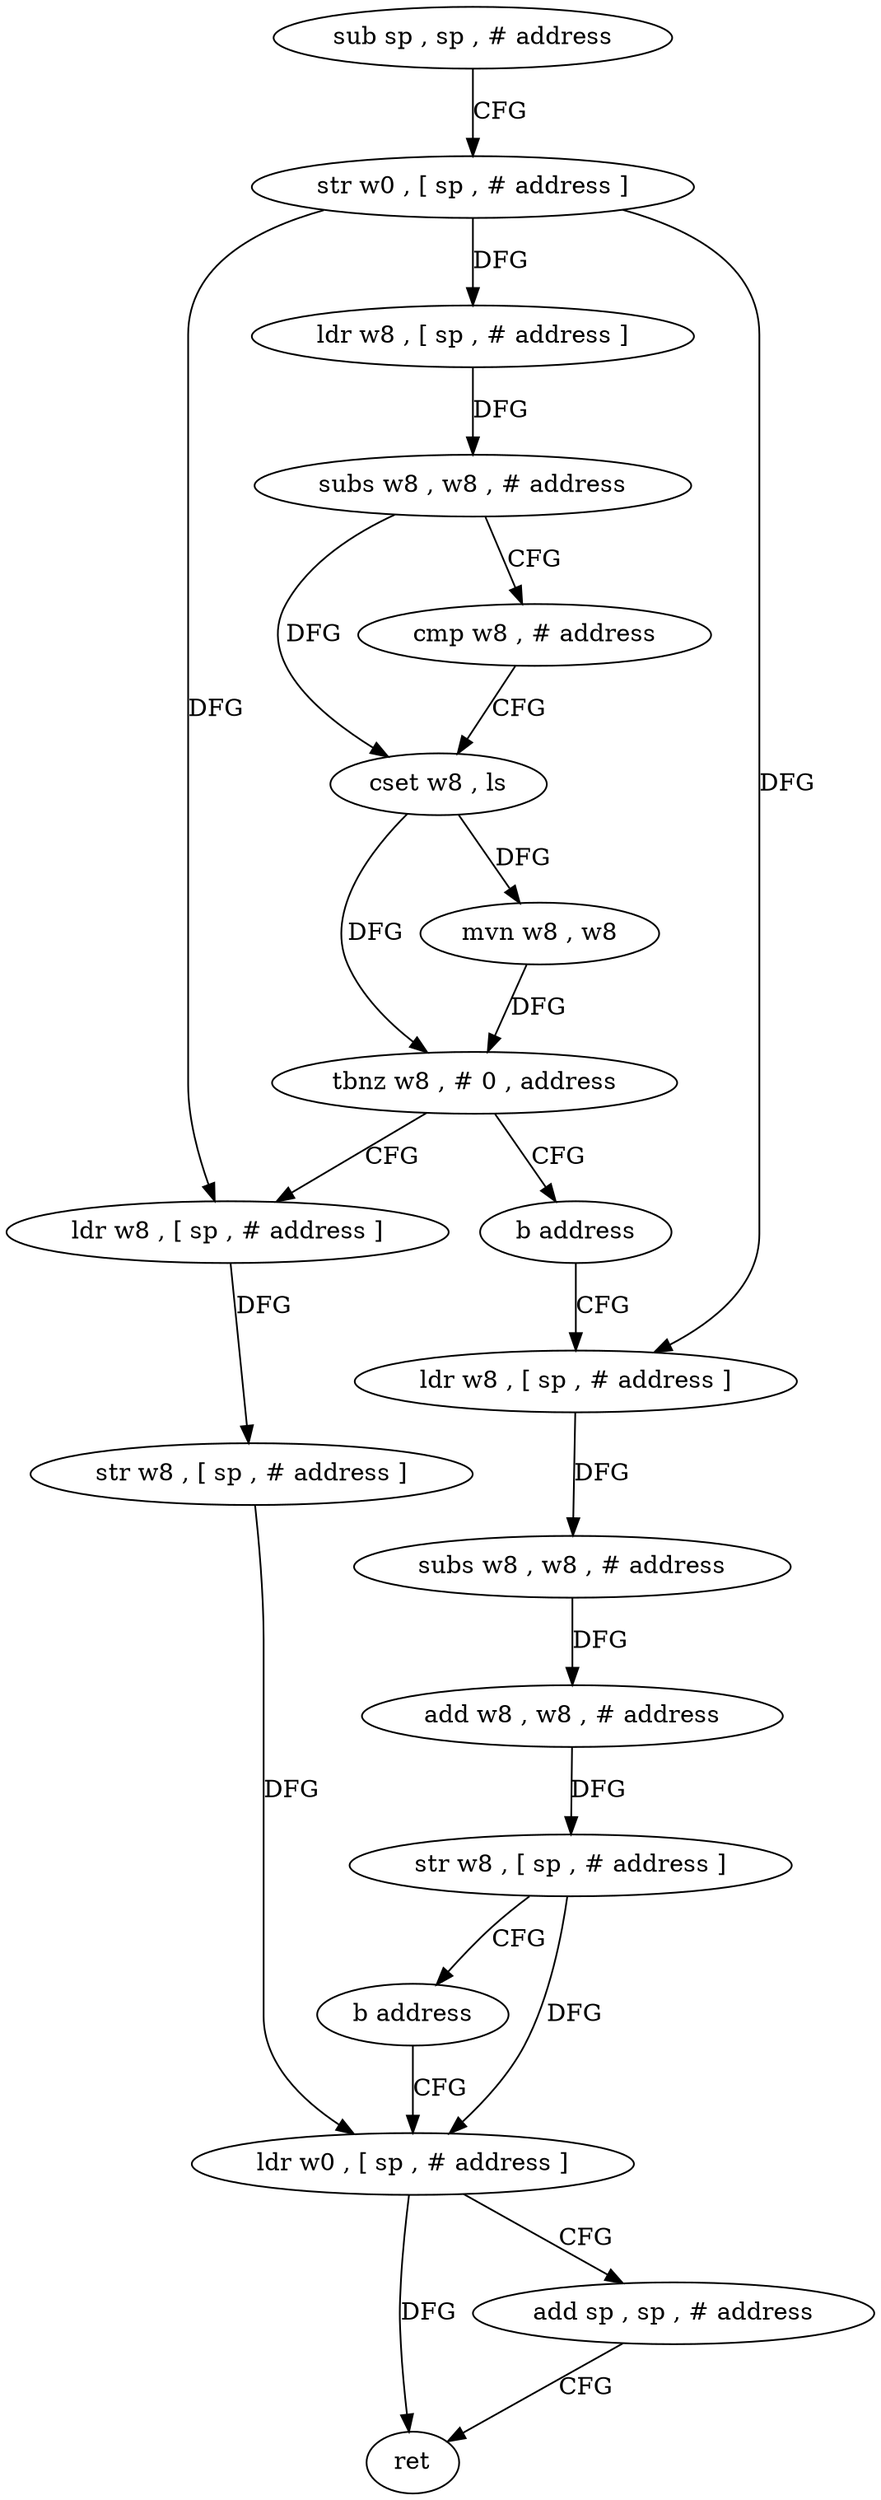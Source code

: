 digraph "func" {
"4244920" [label = "sub sp , sp , # address" ]
"4244924" [label = "str w0 , [ sp , # address ]" ]
"4244928" [label = "ldr w8 , [ sp , # address ]" ]
"4244932" [label = "subs w8 , w8 , # address" ]
"4244936" [label = "cmp w8 , # address" ]
"4244940" [label = "cset w8 , ls" ]
"4244944" [label = "mvn w8 , w8" ]
"4244948" [label = "tbnz w8 , # 0 , address" ]
"4244976" [label = "ldr w8 , [ sp , # address ]" ]
"4244952" [label = "b address" ]
"4244980" [label = "str w8 , [ sp , # address ]" ]
"4244984" [label = "ldr w0 , [ sp , # address ]" ]
"4244956" [label = "ldr w8 , [ sp , # address ]" ]
"4244960" [label = "subs w8 , w8 , # address" ]
"4244964" [label = "add w8 , w8 , # address" ]
"4244968" [label = "str w8 , [ sp , # address ]" ]
"4244972" [label = "b address" ]
"4244988" [label = "add sp , sp , # address" ]
"4244992" [label = "ret" ]
"4244920" -> "4244924" [ label = "CFG" ]
"4244924" -> "4244928" [ label = "DFG" ]
"4244924" -> "4244976" [ label = "DFG" ]
"4244924" -> "4244956" [ label = "DFG" ]
"4244928" -> "4244932" [ label = "DFG" ]
"4244932" -> "4244936" [ label = "CFG" ]
"4244932" -> "4244940" [ label = "DFG" ]
"4244936" -> "4244940" [ label = "CFG" ]
"4244940" -> "4244944" [ label = "DFG" ]
"4244940" -> "4244948" [ label = "DFG" ]
"4244944" -> "4244948" [ label = "DFG" ]
"4244948" -> "4244976" [ label = "CFG" ]
"4244948" -> "4244952" [ label = "CFG" ]
"4244976" -> "4244980" [ label = "DFG" ]
"4244952" -> "4244956" [ label = "CFG" ]
"4244980" -> "4244984" [ label = "DFG" ]
"4244984" -> "4244988" [ label = "CFG" ]
"4244984" -> "4244992" [ label = "DFG" ]
"4244956" -> "4244960" [ label = "DFG" ]
"4244960" -> "4244964" [ label = "DFG" ]
"4244964" -> "4244968" [ label = "DFG" ]
"4244968" -> "4244972" [ label = "CFG" ]
"4244968" -> "4244984" [ label = "DFG" ]
"4244972" -> "4244984" [ label = "CFG" ]
"4244988" -> "4244992" [ label = "CFG" ]
}
